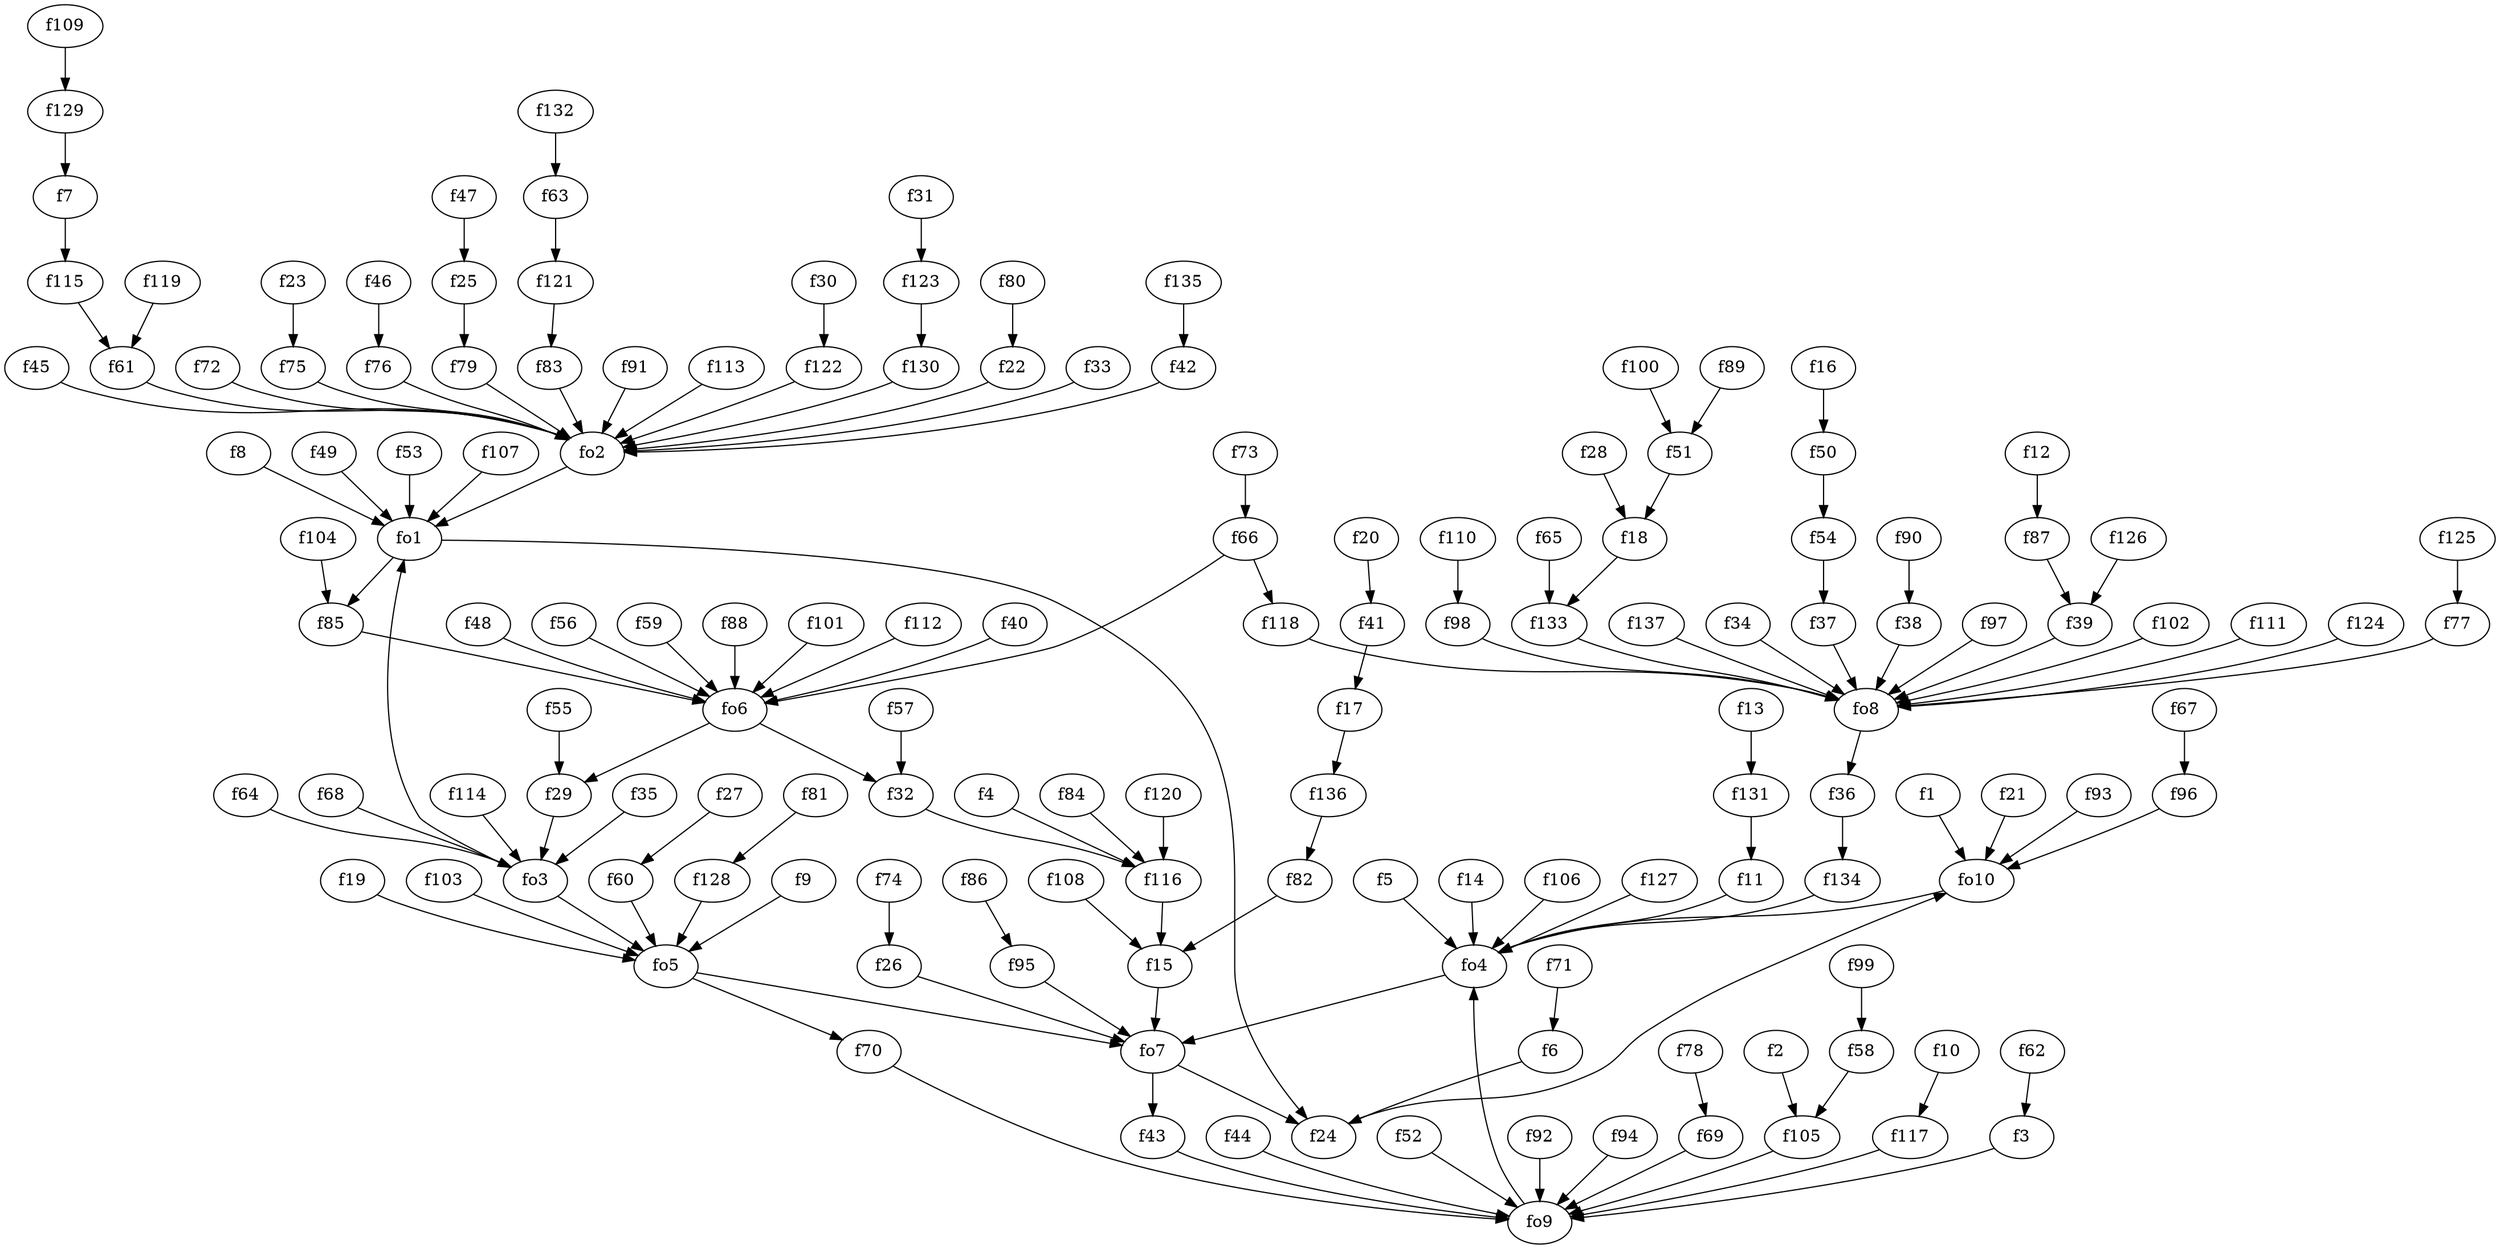 strict digraph  {
f1;
f2;
f3;
f4;
f5;
f6;
f7;
f8;
f9;
f10;
f11;
f12;
f13;
f14;
f15;
f16;
f17;
f18;
f19;
f20;
f21;
f22;
f23;
f24;
f25;
f26;
f27;
f28;
f29;
f30;
f31;
f32;
f33;
f34;
f35;
f36;
f37;
f38;
f39;
f40;
f41;
f42;
f43;
f44;
f45;
f46;
f47;
f48;
f49;
f50;
f51;
f52;
f53;
f54;
f55;
f56;
f57;
f58;
f59;
f60;
f61;
f62;
f63;
f64;
f65;
f66;
f67;
f68;
f69;
f70;
f71;
f72;
f73;
f74;
f75;
f76;
f77;
f78;
f79;
f80;
f81;
f82;
f83;
f84;
f85;
f86;
f87;
f88;
f89;
f90;
f91;
f92;
f93;
f94;
f95;
f96;
f97;
f98;
f99;
f100;
f101;
f102;
f103;
f104;
f105;
f106;
f107;
f108;
f109;
f110;
f111;
f112;
f113;
f114;
f115;
f116;
f117;
f118;
f119;
f120;
f121;
f122;
f123;
f124;
f125;
f126;
f127;
f128;
f129;
f130;
f131;
f132;
f133;
f134;
f135;
f136;
f137;
fo1;
fo2;
fo3;
fo4;
fo5;
fo6;
fo7;
fo8;
fo9;
fo10;
f1 -> fo10  [weight=2];
f2 -> f105  [weight=2];
f3 -> fo9  [weight=2];
f4 -> f116  [weight=2];
f5 -> fo4  [weight=2];
f6 -> f24  [weight=2];
f7 -> f115  [weight=2];
f8 -> fo1  [weight=2];
f9 -> fo5  [weight=2];
f10 -> f117  [weight=2];
f11 -> fo4  [weight=2];
f12 -> f87  [weight=2];
f13 -> f131  [weight=2];
f14 -> fo4  [weight=2];
f15 -> fo7  [weight=2];
f16 -> f50  [weight=2];
f17 -> f136  [weight=2];
f18 -> f133  [weight=2];
f19 -> fo5  [weight=2];
f20 -> f41  [weight=2];
f21 -> fo10  [weight=2];
f22 -> fo2  [weight=2];
f23 -> f75  [weight=2];
f24 -> fo10  [weight=2];
f25 -> f79  [weight=2];
f26 -> fo7  [weight=2];
f27 -> f60  [weight=2];
f28 -> f18  [weight=2];
f29 -> fo3  [weight=2];
f30 -> f122  [weight=2];
f31 -> f123  [weight=2];
f32 -> f116  [weight=2];
f33 -> fo2  [weight=2];
f34 -> fo8  [weight=2];
f35 -> fo3  [weight=2];
f36 -> f134  [weight=2];
f37 -> fo8  [weight=2];
f38 -> fo8  [weight=2];
f39 -> fo8  [weight=2];
f40 -> fo6  [weight=2];
f41 -> f17  [weight=2];
f42 -> fo2  [weight=2];
f43 -> fo9  [weight=2];
f44 -> fo9  [weight=2];
f45 -> fo2  [weight=2];
f46 -> f76  [weight=2];
f47 -> f25  [weight=2];
f48 -> fo6  [weight=2];
f49 -> fo1  [weight=2];
f50 -> f54  [weight=2];
f51 -> f18  [weight=2];
f52 -> fo9  [weight=2];
f53 -> fo1  [weight=2];
f54 -> f37  [weight=2];
f55 -> f29  [weight=2];
f56 -> fo6  [weight=2];
f57 -> f32  [weight=2];
f58 -> f105  [weight=2];
f59 -> fo6  [weight=2];
f60 -> fo5  [weight=2];
f61 -> fo2  [weight=2];
f62 -> f3  [weight=2];
f63 -> f121  [weight=2];
f64 -> fo3  [weight=2];
f65 -> f133  [weight=2];
f66 -> fo6  [weight=2];
f66 -> f118  [weight=2];
f67 -> f96  [weight=2];
f68 -> fo3  [weight=2];
f69 -> fo9  [weight=2];
f70 -> fo9  [weight=2];
f71 -> f6  [weight=2];
f72 -> fo2  [weight=2];
f73 -> f66  [weight=2];
f74 -> f26  [weight=2];
f75 -> fo2  [weight=2];
f76 -> fo2  [weight=2];
f77 -> fo8  [weight=2];
f78 -> f69  [weight=2];
f79 -> fo2  [weight=2];
f80 -> f22  [weight=2];
f81 -> f128  [weight=2];
f82 -> f15  [weight=2];
f83 -> fo2  [weight=2];
f84 -> f116  [weight=2];
f85 -> fo6  [weight=2];
f86 -> f95  [weight=2];
f87 -> f39  [weight=2];
f88 -> fo6  [weight=2];
f89 -> f51  [weight=2];
f90 -> f38  [weight=2];
f91 -> fo2  [weight=2];
f92 -> fo9  [weight=2];
f93 -> fo10  [weight=2];
f94 -> fo9  [weight=2];
f95 -> fo7  [weight=2];
f96 -> fo10  [weight=2];
f97 -> fo8  [weight=2];
f98 -> fo8  [weight=2];
f99 -> f58  [weight=2];
f100 -> f51  [weight=2];
f101 -> fo6  [weight=2];
f102 -> fo8  [weight=2];
f103 -> fo5  [weight=2];
f104 -> f85  [weight=2];
f105 -> fo9  [weight=2];
f106 -> fo4  [weight=2];
f107 -> fo1  [weight=2];
f108 -> f15  [weight=2];
f109 -> f129  [weight=2];
f110 -> f98  [weight=2];
f111 -> fo8  [weight=2];
f112 -> fo6  [weight=2];
f113 -> fo2  [weight=2];
f114 -> fo3  [weight=2];
f115 -> f61  [weight=2];
f116 -> f15  [weight=2];
f117 -> fo9  [weight=2];
f118 -> fo8  [weight=2];
f119 -> f61  [weight=2];
f120 -> f116  [weight=2];
f121 -> f83  [weight=2];
f122 -> fo2  [weight=2];
f123 -> f130  [weight=2];
f124 -> fo8  [weight=2];
f125 -> f77  [weight=2];
f126 -> f39  [weight=2];
f127 -> fo4  [weight=2];
f128 -> fo5  [weight=2];
f129 -> f7  [weight=2];
f130 -> fo2  [weight=2];
f131 -> f11  [weight=2];
f132 -> f63  [weight=2];
f133 -> fo8  [weight=2];
f134 -> fo4  [weight=2];
f135 -> f42  [weight=2];
f136 -> f82  [weight=2];
f137 -> fo8  [weight=2];
fo1 -> f85  [weight=2];
fo1 -> f24  [weight=2];
fo2 -> fo1  [weight=2];
fo3 -> fo1  [weight=2];
fo3 -> fo5  [weight=2];
fo4 -> fo7  [weight=2];
fo5 -> f70  [weight=2];
fo5 -> fo7  [weight=2];
fo6 -> f32  [weight=2];
fo6 -> f29  [weight=2];
fo7 -> f43  [weight=2];
fo7 -> f24  [weight=2];
fo8 -> f36  [weight=2];
fo9 -> fo4  [weight=2];
fo10 -> fo4  [weight=2];
}
